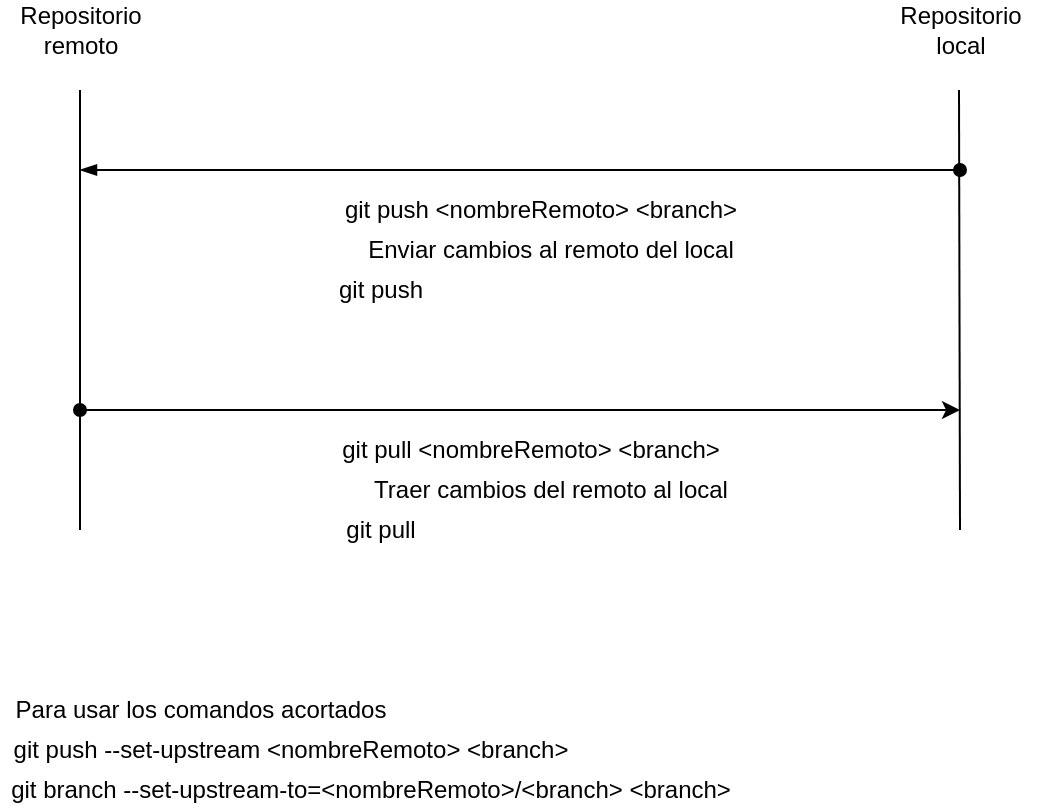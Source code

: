 <mxfile version="14.5.0" type="device"><diagram id="rGfqtwBroC1DlUhokWk4" name="Page-1"><mxGraphModel dx="1422" dy="776" grid="1" gridSize="10" guides="1" tooltips="1" connect="1" arrows="1" fold="1" page="1" pageScale="1" pageWidth="827" pageHeight="1169" math="0" shadow="0"><root><mxCell id="0"/><mxCell id="1" parent="0"/><mxCell id="ymhDtvMRrJB9CGtpQsuD-1" value="&lt;div&gt;Repositorio&lt;/div&gt;&lt;div&gt;remoto&lt;br&gt;&lt;/div&gt;" style="text;html=1;align=center;verticalAlign=middle;resizable=0;points=[];autosize=1;" vertex="1" parent="1"><mxGeometry x="160" y="55" width="80" height="30" as="geometry"/></mxCell><mxCell id="ymhDtvMRrJB9CGtpQsuD-2" value="&lt;div&gt;Repositorio&lt;/div&gt;&lt;div&gt;local&lt;br&gt;&lt;/div&gt;" style="text;html=1;align=center;verticalAlign=middle;resizable=0;points=[];autosize=1;" vertex="1" parent="1"><mxGeometry x="600" y="55" width="80" height="30" as="geometry"/></mxCell><mxCell id="ymhDtvMRrJB9CGtpQsuD-3" value="" style="endArrow=none;html=1;" edge="1" parent="1"><mxGeometry width="50" height="50" relative="1" as="geometry"><mxPoint x="200" y="320" as="sourcePoint"/><mxPoint x="200" y="100" as="targetPoint"/></mxGeometry></mxCell><mxCell id="ymhDtvMRrJB9CGtpQsuD-4" value="" style="endArrow=none;html=1;" edge="1" parent="1"><mxGeometry width="50" height="50" relative="1" as="geometry"><mxPoint x="640" y="320" as="sourcePoint"/><mxPoint x="639.5" y="100" as="targetPoint"/></mxGeometry></mxCell><mxCell id="ymhDtvMRrJB9CGtpQsuD-6" value="git push &amp;lt;nombreRemoto&amp;gt; &amp;lt;branch&amp;gt;" style="text;html=1;align=center;verticalAlign=middle;resizable=0;points=[];autosize=1;" vertex="1" parent="1"><mxGeometry x="325" y="150" width="210" height="20" as="geometry"/></mxCell><mxCell id="ymhDtvMRrJB9CGtpQsuD-7" value="git pull &amp;lt;nombreRemoto&amp;gt; &amp;lt;branch&amp;gt;" style="text;html=1;align=center;verticalAlign=middle;resizable=0;points=[];autosize=1;" vertex="1" parent="1"><mxGeometry x="325" y="270" width="200" height="20" as="geometry"/></mxCell><mxCell id="ymhDtvMRrJB9CGtpQsuD-9" value="" style="endArrow=classic;html=1;startArrow=oval;startFill=1;" edge="1" parent="1"><mxGeometry width="50" height="50" relative="1" as="geometry"><mxPoint x="200" y="260" as="sourcePoint"/><mxPoint x="640" y="260" as="targetPoint"/></mxGeometry></mxCell><mxCell id="ymhDtvMRrJB9CGtpQsuD-10" value="" style="endArrow=oval;html=1;startArrow=blockThin;startFill=1;endFill=1;" edge="1" parent="1"><mxGeometry width="50" height="50" relative="1" as="geometry"><mxPoint x="200" y="140" as="sourcePoint"/><mxPoint x="640" y="140" as="targetPoint"/></mxGeometry></mxCell><mxCell id="ymhDtvMRrJB9CGtpQsuD-11" value="Enviar cambios al remoto del local" style="text;html=1;align=center;verticalAlign=middle;resizable=0;points=[];autosize=1;" vertex="1" parent="1"><mxGeometry x="335" y="170" width="200" height="20" as="geometry"/></mxCell><mxCell id="ymhDtvMRrJB9CGtpQsuD-14" value="Traer cambios del remoto al local" style="text;html=1;align=center;verticalAlign=middle;resizable=0;points=[];autosize=1;" vertex="1" parent="1"><mxGeometry x="340" y="290" width="190" height="20" as="geometry"/></mxCell><mxCell id="ymhDtvMRrJB9CGtpQsuD-15" value="git push --set-upstream &amp;lt;nombreRemoto&amp;gt; &amp;lt;branch&amp;gt;" style="text;html=1;align=center;verticalAlign=middle;resizable=0;points=[];autosize=1;" vertex="1" parent="1"><mxGeometry x="160" y="420" width="290" height="20" as="geometry"/></mxCell><mxCell id="ymhDtvMRrJB9CGtpQsuD-16" value="git branch --set-upstream-to=&amp;lt;nombreRemoto&amp;gt;/&amp;lt;branch&amp;gt; &amp;lt;branch&amp;gt;" style="text;html=1;align=center;verticalAlign=middle;resizable=0;points=[];autosize=1;" vertex="1" parent="1"><mxGeometry x="160" y="440" width="370" height="20" as="geometry"/></mxCell><mxCell id="ymhDtvMRrJB9CGtpQsuD-17" value="git push" style="text;html=1;align=center;verticalAlign=middle;resizable=0;points=[];autosize=1;" vertex="1" parent="1"><mxGeometry x="320" y="190" width="60" height="20" as="geometry"/></mxCell><mxCell id="ymhDtvMRrJB9CGtpQsuD-18" value="git pull" style="text;html=1;align=center;verticalAlign=middle;resizable=0;points=[];autosize=1;" vertex="1" parent="1"><mxGeometry x="325" y="310" width="50" height="20" as="geometry"/></mxCell><mxCell id="ymhDtvMRrJB9CGtpQsuD-20" value="Para usar los comandos acortados" style="text;html=1;align=center;verticalAlign=middle;resizable=0;points=[];autosize=1;" vertex="1" parent="1"><mxGeometry x="160" y="400" width="200" height="20" as="geometry"/></mxCell></root></mxGraphModel></diagram></mxfile>